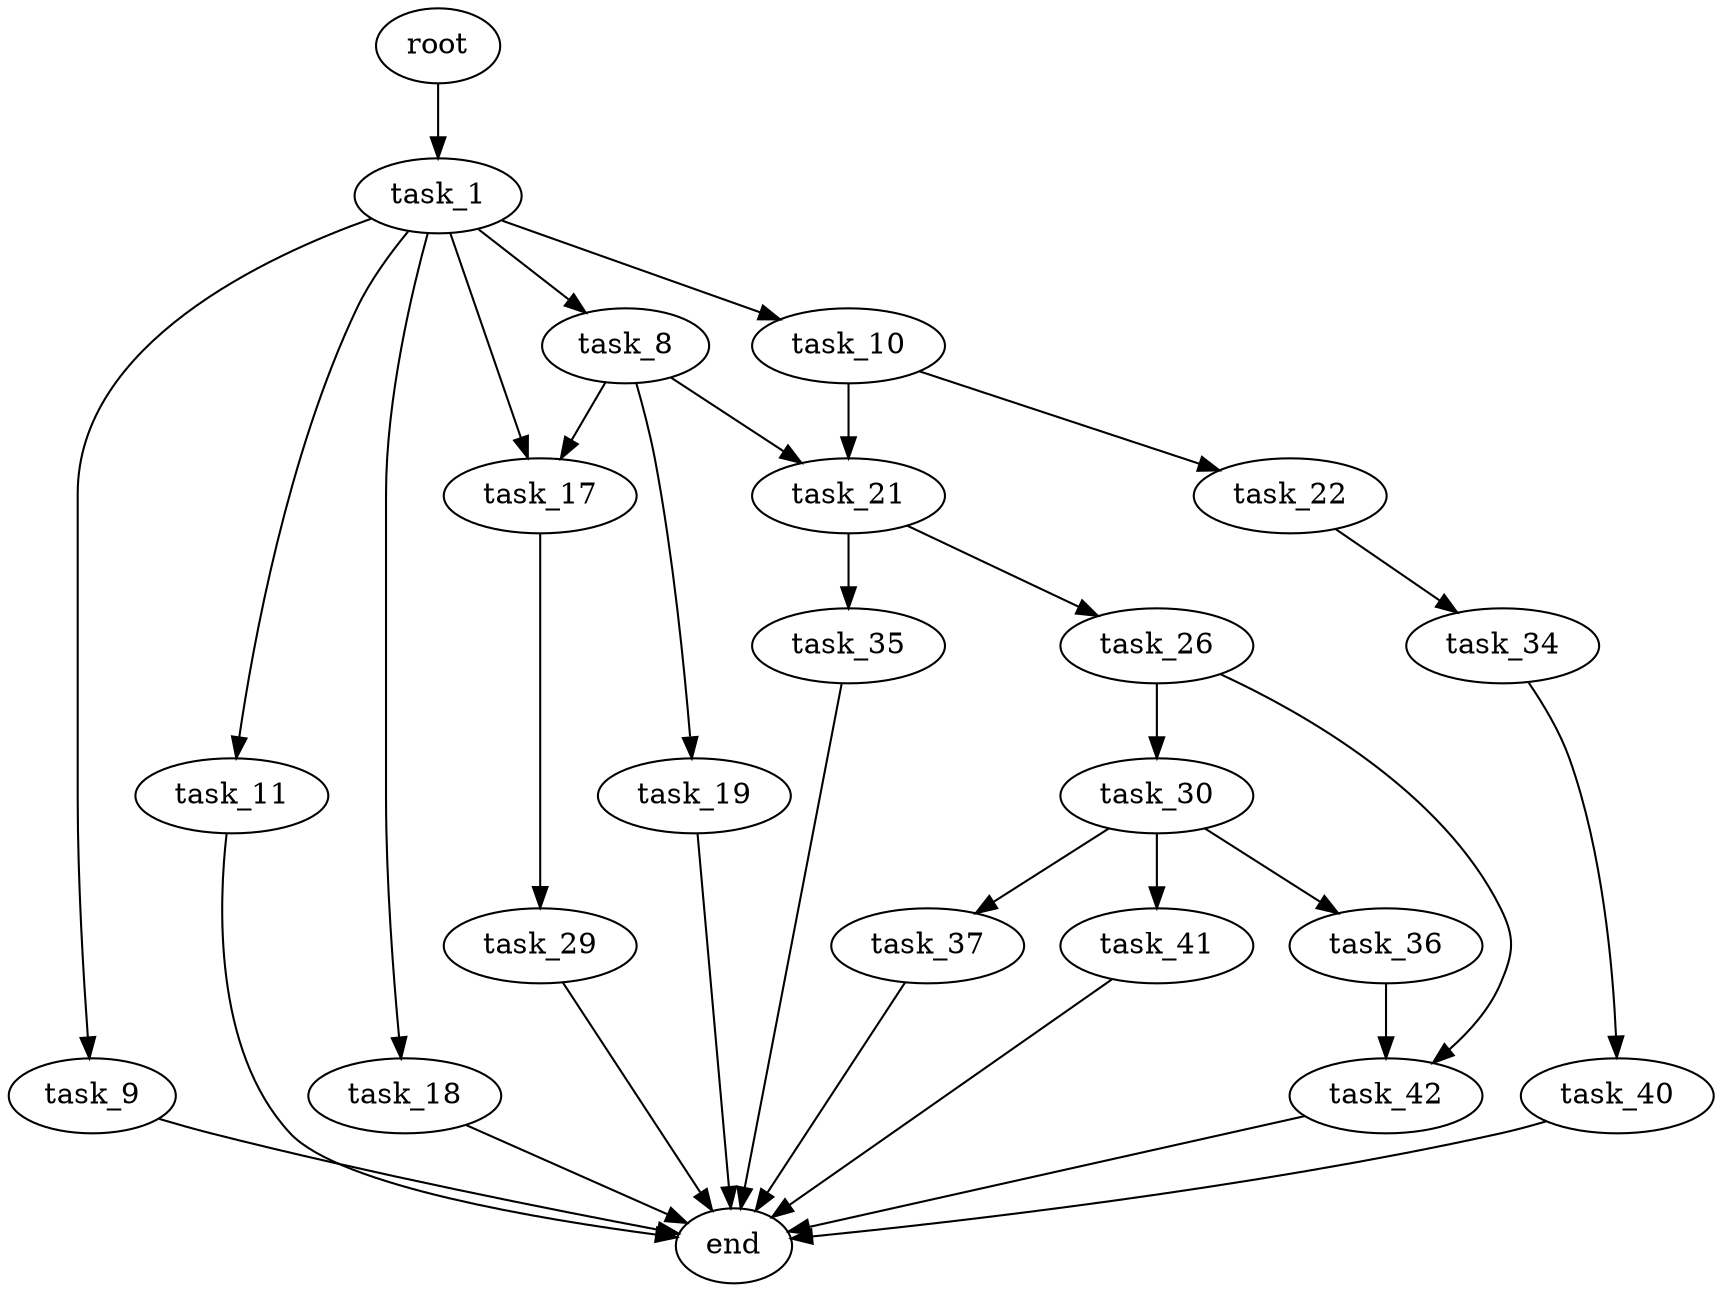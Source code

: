 digraph G {
  root [size="0.000000"];
  task_1 [size="191001784834.000000"];
  task_8 [size="112696540749.000000"];
  task_9 [size="3597946906.000000"];
  task_10 [size="4160894592.000000"];
  task_11 [size="11159139138.000000"];
  task_17 [size="3681780699.000000"];
  task_18 [size="782757789696.000000"];
  task_19 [size="1683951024.000000"];
  task_21 [size="8589934592.000000"];
  end [size="0.000000"];
  task_22 [size="190046474540.000000"];
  task_29 [size="1073741824000.000000"];
  task_26 [size="549755813888.000000"];
  task_35 [size="868136295074.000000"];
  task_34 [size="134217728000.000000"];
  task_30 [size="134217728000.000000"];
  task_42 [size="1267518988.000000"];
  task_36 [size="571220380744.000000"];
  task_37 [size="665180319544.000000"];
  task_41 [size="546046184108.000000"];
  task_40 [size="2084958552.000000"];

  root -> task_1 [size="1.000000"];
  task_1 -> task_8 [size="209715200.000000"];
  task_1 -> task_9 [size="209715200.000000"];
  task_1 -> task_10 [size="209715200.000000"];
  task_1 -> task_11 [size="209715200.000000"];
  task_1 -> task_17 [size="209715200.000000"];
  task_1 -> task_18 [size="209715200.000000"];
  task_8 -> task_17 [size="301989888.000000"];
  task_8 -> task_19 [size="301989888.000000"];
  task_8 -> task_21 [size="301989888.000000"];
  task_9 -> end [size="1.000000"];
  task_10 -> task_21 [size="301989888.000000"];
  task_10 -> task_22 [size="301989888.000000"];
  task_11 -> end [size="1.000000"];
  task_17 -> task_29 [size="75497472.000000"];
  task_18 -> end [size="1.000000"];
  task_19 -> end [size="1.000000"];
  task_21 -> task_26 [size="33554432.000000"];
  task_21 -> task_35 [size="33554432.000000"];
  task_22 -> task_34 [size="536870912.000000"];
  task_29 -> end [size="1.000000"];
  task_26 -> task_30 [size="536870912.000000"];
  task_26 -> task_42 [size="536870912.000000"];
  task_35 -> end [size="1.000000"];
  task_34 -> task_40 [size="209715200.000000"];
  task_30 -> task_36 [size="209715200.000000"];
  task_30 -> task_37 [size="209715200.000000"];
  task_30 -> task_41 [size="209715200.000000"];
  task_42 -> end [size="1.000000"];
  task_36 -> task_42 [size="536870912.000000"];
  task_37 -> end [size="1.000000"];
  task_41 -> end [size="1.000000"];
  task_40 -> end [size="1.000000"];
}
